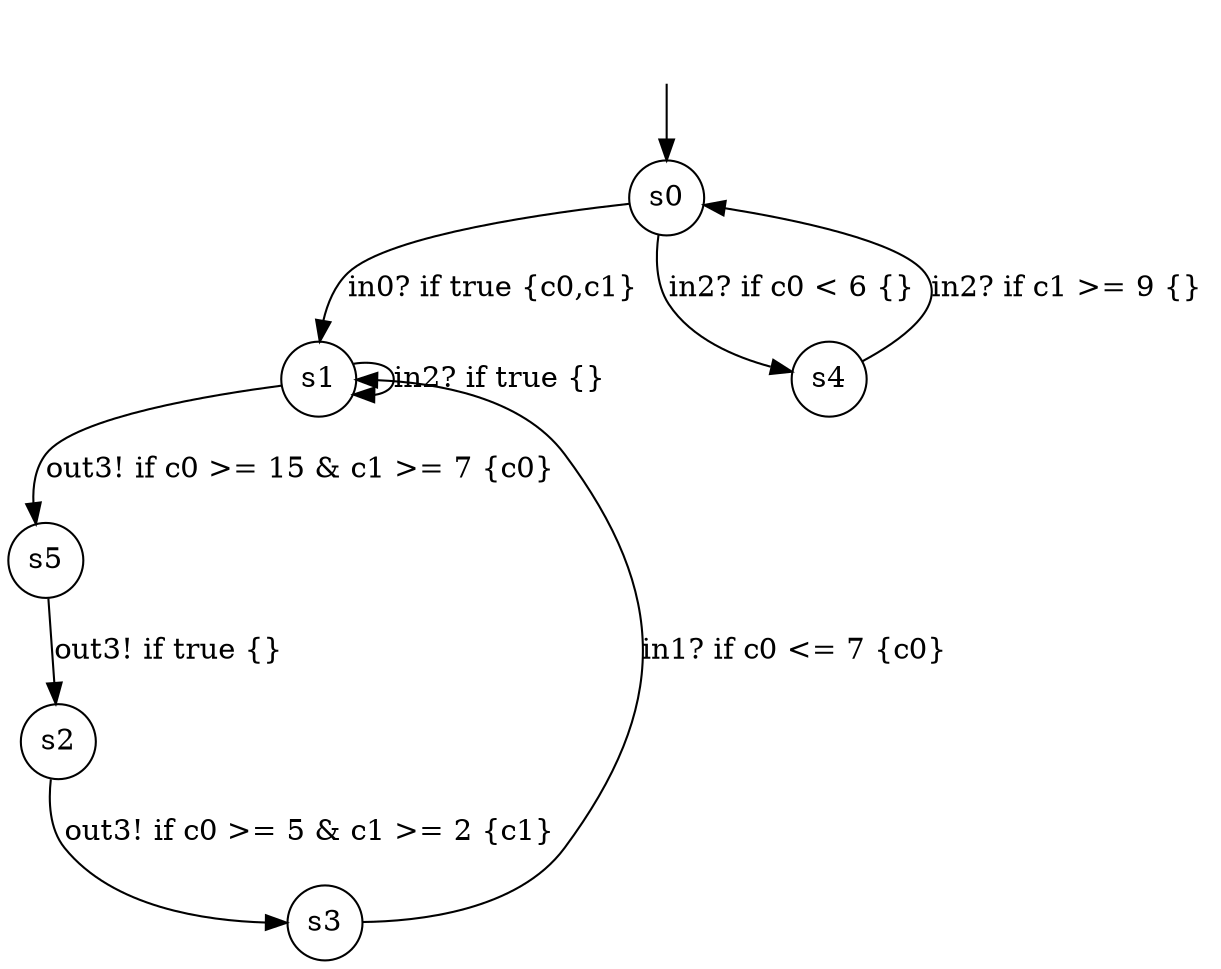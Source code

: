 digraph g {
__start0 [label="" shape="none"];
s0 [shape="circle" margin=0 label="s0"];
s1 [shape="circle" margin=0 label="s1"];
s2 [shape="circle" margin=0 label="s2"];
s3 [shape="circle" margin=0 label="s3"];
s4 [shape="circle" margin=0 label="s4"];
s5 [shape="circle" margin=0 label="s5"];
s0 -> s1 [label="in0? if true {c0,c1} "];
s0 -> s4 [label="in2? if c0 < 6 {} "];
s1 -> s1 [label="in2? if true {} "];
s1 -> s5 [label="out3! if c0 >= 15 & c1 >= 7 {c0} "];
s2 -> s3 [label="out3! if c0 >= 5 & c1 >= 2 {c1} "];
s3 -> s1 [label="in1? if c0 <= 7 {c0} "];
s4 -> s0 [label="in2? if c1 >= 9 {} "];
s5 -> s2 [label="out3! if true {} "];
__start0 -> s0;
}

